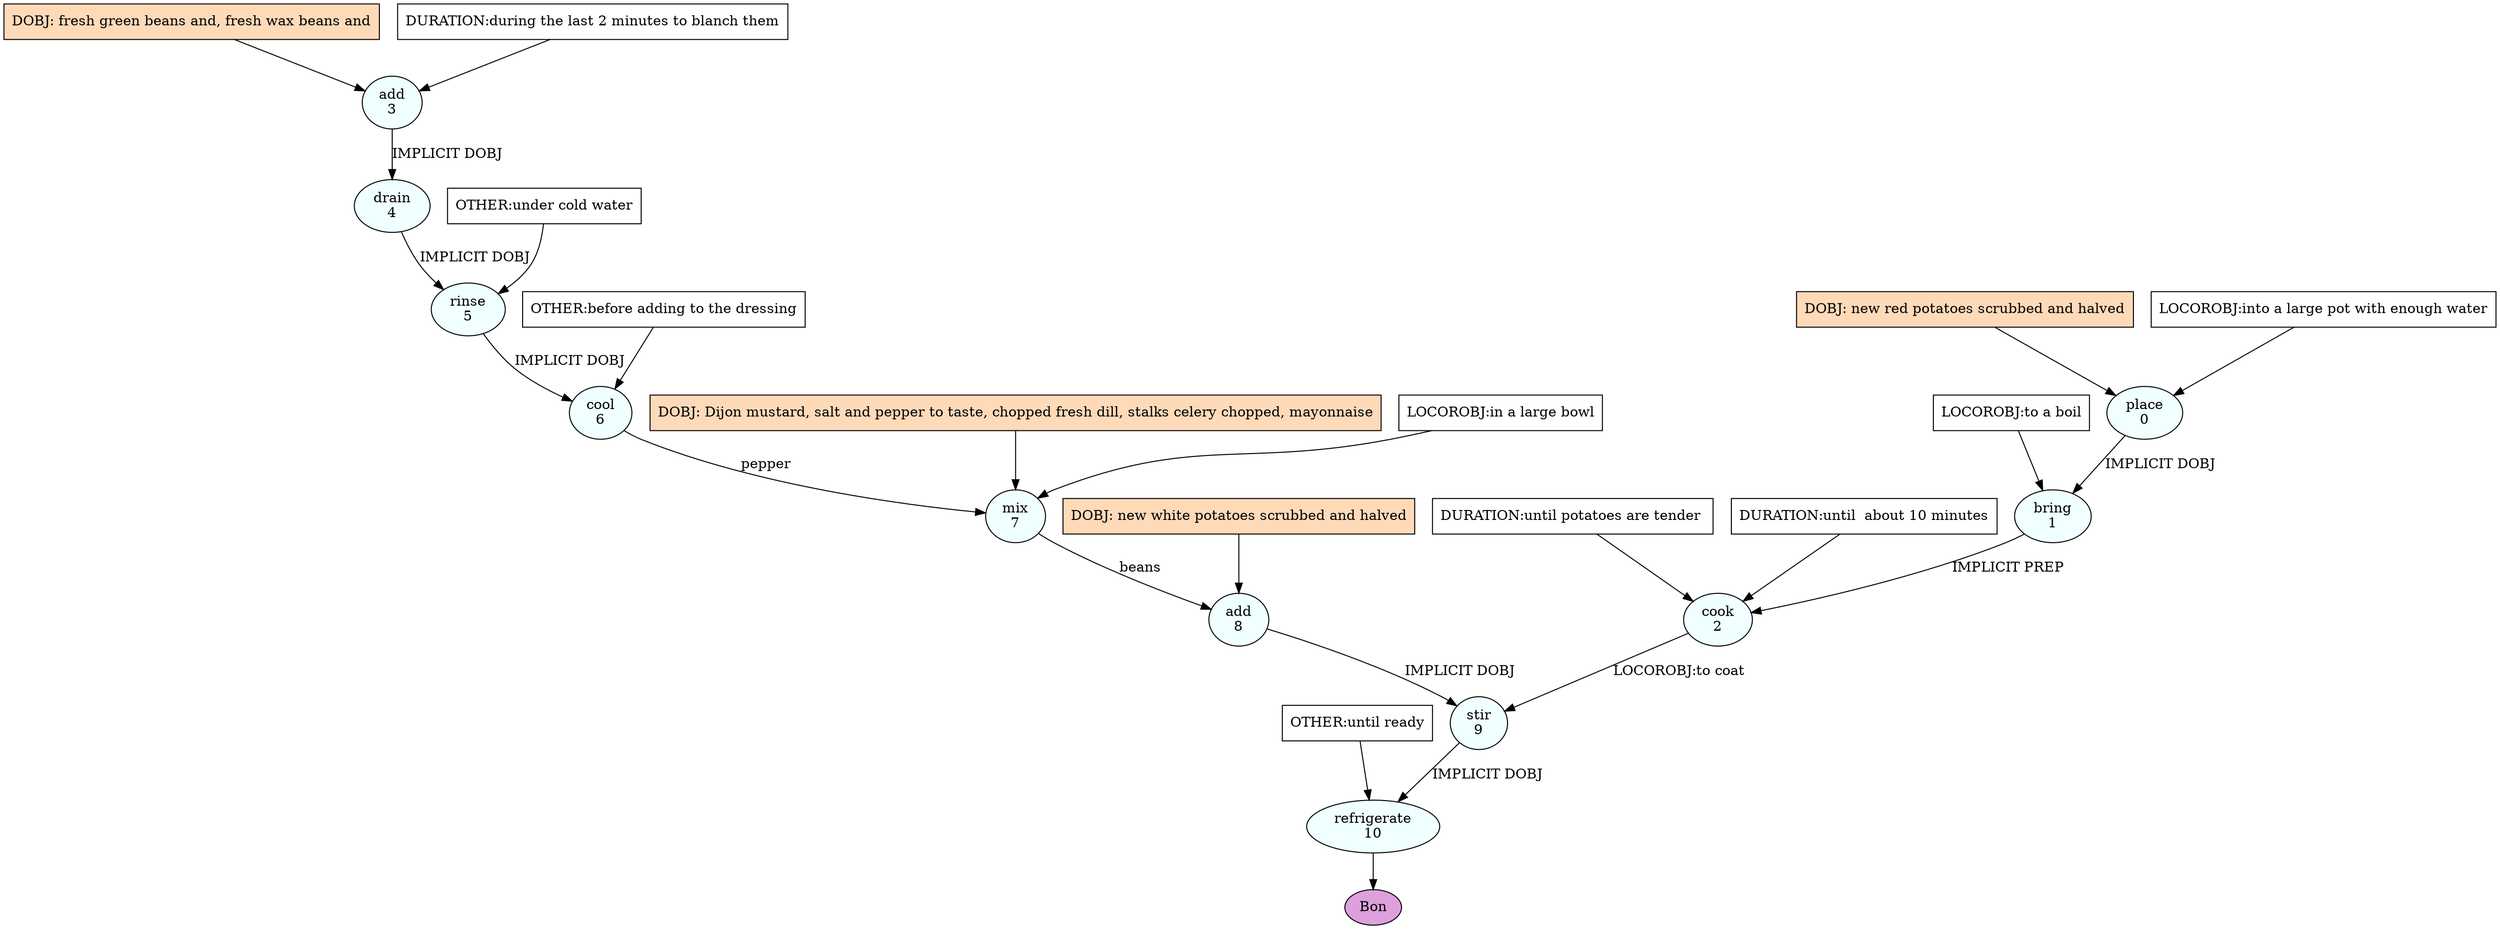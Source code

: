 digraph recipe {
E0[label="place
0", shape=oval, style=filled, fillcolor=azure]
E1[label="bring
1", shape=oval, style=filled, fillcolor=azure]
E2[label="cook
2", shape=oval, style=filled, fillcolor=azure]
E3[label="add
3", shape=oval, style=filled, fillcolor=azure]
E4[label="drain
4", shape=oval, style=filled, fillcolor=azure]
E5[label="rinse
5", shape=oval, style=filled, fillcolor=azure]
E6[label="cool
6", shape=oval, style=filled, fillcolor=azure]
E7[label="mix
7", shape=oval, style=filled, fillcolor=azure]
E8[label="add
8", shape=oval, style=filled, fillcolor=azure]
E9[label="stir
9", shape=oval, style=filled, fillcolor=azure]
E10[label="refrigerate
10", shape=oval, style=filled, fillcolor=azure]
D0[label="DOBJ: new red potatoes scrubbed and halved", shape=box, style=filled, fillcolor=peachpuff]
D0 -> E0
P0_0[label="LOCOROBJ:into a large pot with enough water", shape=box, style=filled, fillcolor=white]
P0_0 -> E0
D3[label="DOBJ: fresh green beans and, fresh wax beans and", shape=box, style=filled, fillcolor=peachpuff]
D3 -> E3
P3_0[label="DURATION:during the last 2 minutes to blanch them", shape=box, style=filled, fillcolor=white]
P3_0 -> E3
E0 -> E1 [label="IMPLICIT DOBJ"]
P1_0_0[label="LOCOROBJ:to a boil", shape=box, style=filled, fillcolor=white]
P1_0_0 -> E1
E1 -> E2 [label="IMPLICIT PREP"]
P2_1_0[label="DURATION:until potatoes are tender ", shape=box, style=filled, fillcolor=white]
P2_1_0 -> E2
P2_1_1[label="DURATION:until  about 10 minutes", shape=box, style=filled, fillcolor=white]
P2_1_1 -> E2
E3 -> E4 [label="IMPLICIT DOBJ"]
E4 -> E5 [label="IMPLICIT DOBJ"]
P5_0_0[label="OTHER:under cold water", shape=box, style=filled, fillcolor=white]
P5_0_0 -> E5
E5 -> E6 [label="IMPLICIT DOBJ"]
P6_0_0[label="OTHER:before adding to the dressing", shape=box, style=filled, fillcolor=white]
P6_0_0 -> E6
D7_ing[label="DOBJ: Dijon mustard, salt and pepper to taste, chopped fresh dill, stalks celery chopped, mayonnaise", shape=box, style=filled, fillcolor=peachpuff]
D7_ing -> E7
E6 -> E7 [label="pepper"]
P7_0_0[label="LOCOROBJ:in a large bowl", shape=box, style=filled, fillcolor=white]
P7_0_0 -> E7
D8_ing[label="DOBJ: new white potatoes scrubbed and halved", shape=box, style=filled, fillcolor=peachpuff]
D8_ing -> E8
E7 -> E8 [label="beans"]
E8 -> E9 [label="IMPLICIT DOBJ"]
E2 -> E9 [label="LOCOROBJ:to coat"]
E9 -> E10 [label="IMPLICIT DOBJ"]
P10_0_0[label="OTHER:until ready", shape=box, style=filled, fillcolor=white]
P10_0_0 -> E10
EOR[label="Bon", shape=oval, style=filled, fillcolor=plum]
E10 -> EOR
}
